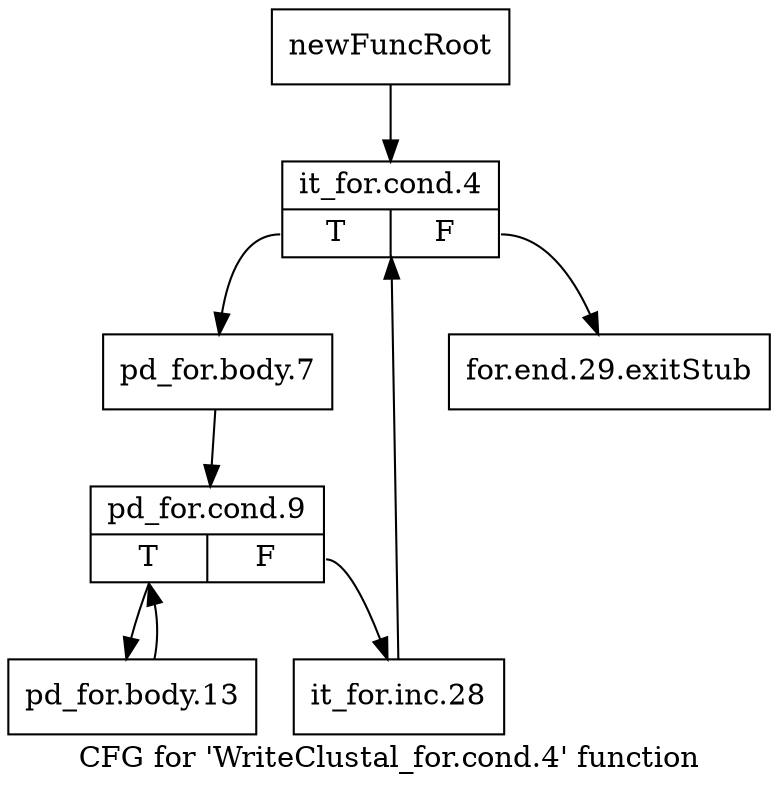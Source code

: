 digraph "CFG for 'WriteClustal_for.cond.4' function" {
	label="CFG for 'WriteClustal_for.cond.4' function";

	Node0x31459c0 [shape=record,label="{newFuncRoot}"];
	Node0x31459c0 -> Node0x3088660;
	Node0x3088610 [shape=record,label="{for.end.29.exitStub}"];
	Node0x3088660 [shape=record,label="{it_for.cond.4|{<s0>T|<s1>F}}"];
	Node0x3088660:s0 -> Node0x30886b0;
	Node0x3088660:s1 -> Node0x3088610;
	Node0x30886b0 [shape=record,label="{pd_for.body.7}"];
	Node0x30886b0 -> Node0x3088700;
	Node0x3088700 [shape=record,label="{pd_for.cond.9|{<s0>T|<s1>F}}"];
	Node0x3088700:s0 -> Node0x30887a0;
	Node0x3088700:s1 -> Node0x3088750;
	Node0x3088750 [shape=record,label="{it_for.inc.28}"];
	Node0x3088750 -> Node0x3088660;
	Node0x30887a0 [shape=record,label="{pd_for.body.13}"];
	Node0x30887a0 -> Node0x3088700;
}
